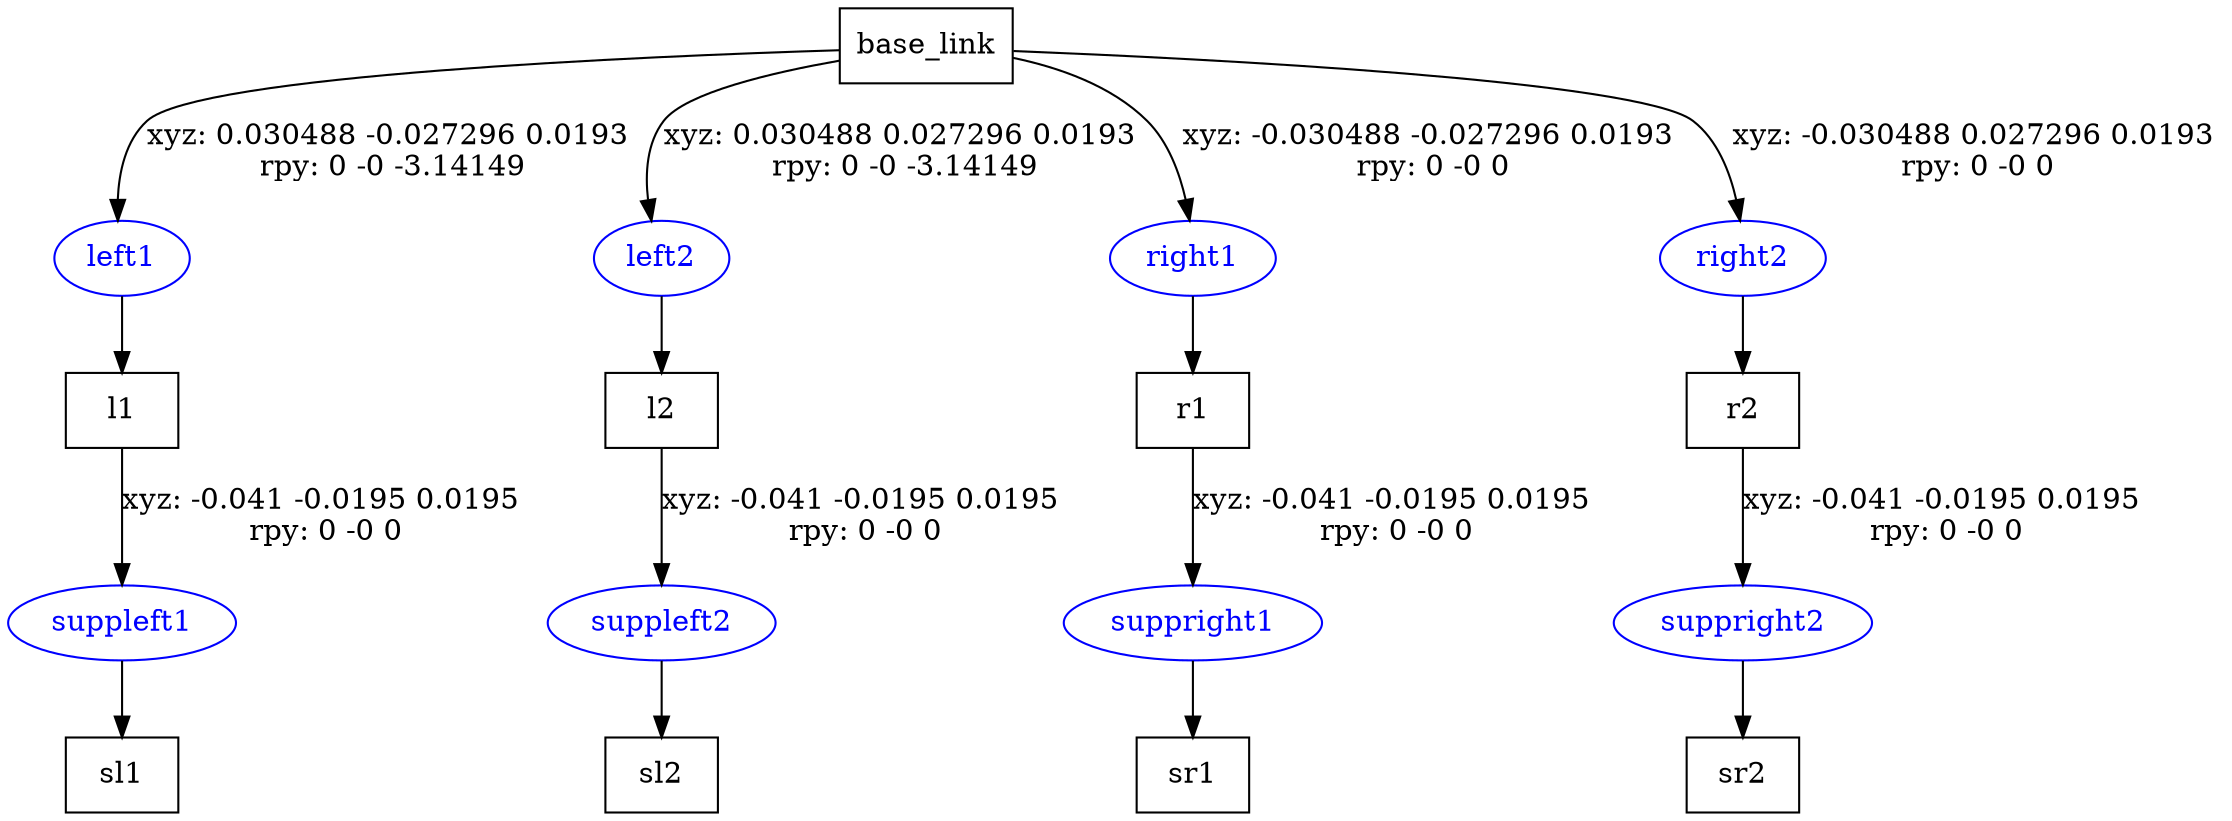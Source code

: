 digraph G {
node [shape=box];
"base_link" [label="base_link"];
"l1" [label="l1"];
"sl1" [label="sl1"];
"l2" [label="l2"];
"sl2" [label="sl2"];
"r1" [label="r1"];
"sr1" [label="sr1"];
"r2" [label="r2"];
"sr2" [label="sr2"];
node [shape=ellipse, color=blue, fontcolor=blue];
"base_link" -> "left1" [label="xyz: 0.030488 -0.027296 0.0193 \nrpy: 0 -0 -3.14149"]
"left1" -> "l1"
"l1" -> "suppleft1" [label="xyz: -0.041 -0.0195 0.0195 \nrpy: 0 -0 0"]
"suppleft1" -> "sl1"
"base_link" -> "left2" [label="xyz: 0.030488 0.027296 0.0193 \nrpy: 0 -0 -3.14149"]
"left2" -> "l2"
"l2" -> "suppleft2" [label="xyz: -0.041 -0.0195 0.0195 \nrpy: 0 -0 0"]
"suppleft2" -> "sl2"
"base_link" -> "right1" [label="xyz: -0.030488 -0.027296 0.0193 \nrpy: 0 -0 0"]
"right1" -> "r1"
"r1" -> "suppright1" [label="xyz: -0.041 -0.0195 0.0195 \nrpy: 0 -0 0"]
"suppright1" -> "sr1"
"base_link" -> "right2" [label="xyz: -0.030488 0.027296 0.0193 \nrpy: 0 -0 0"]
"right2" -> "r2"
"r2" -> "suppright2" [label="xyz: -0.041 -0.0195 0.0195 \nrpy: 0 -0 0"]
"suppright2" -> "sr2"
}
